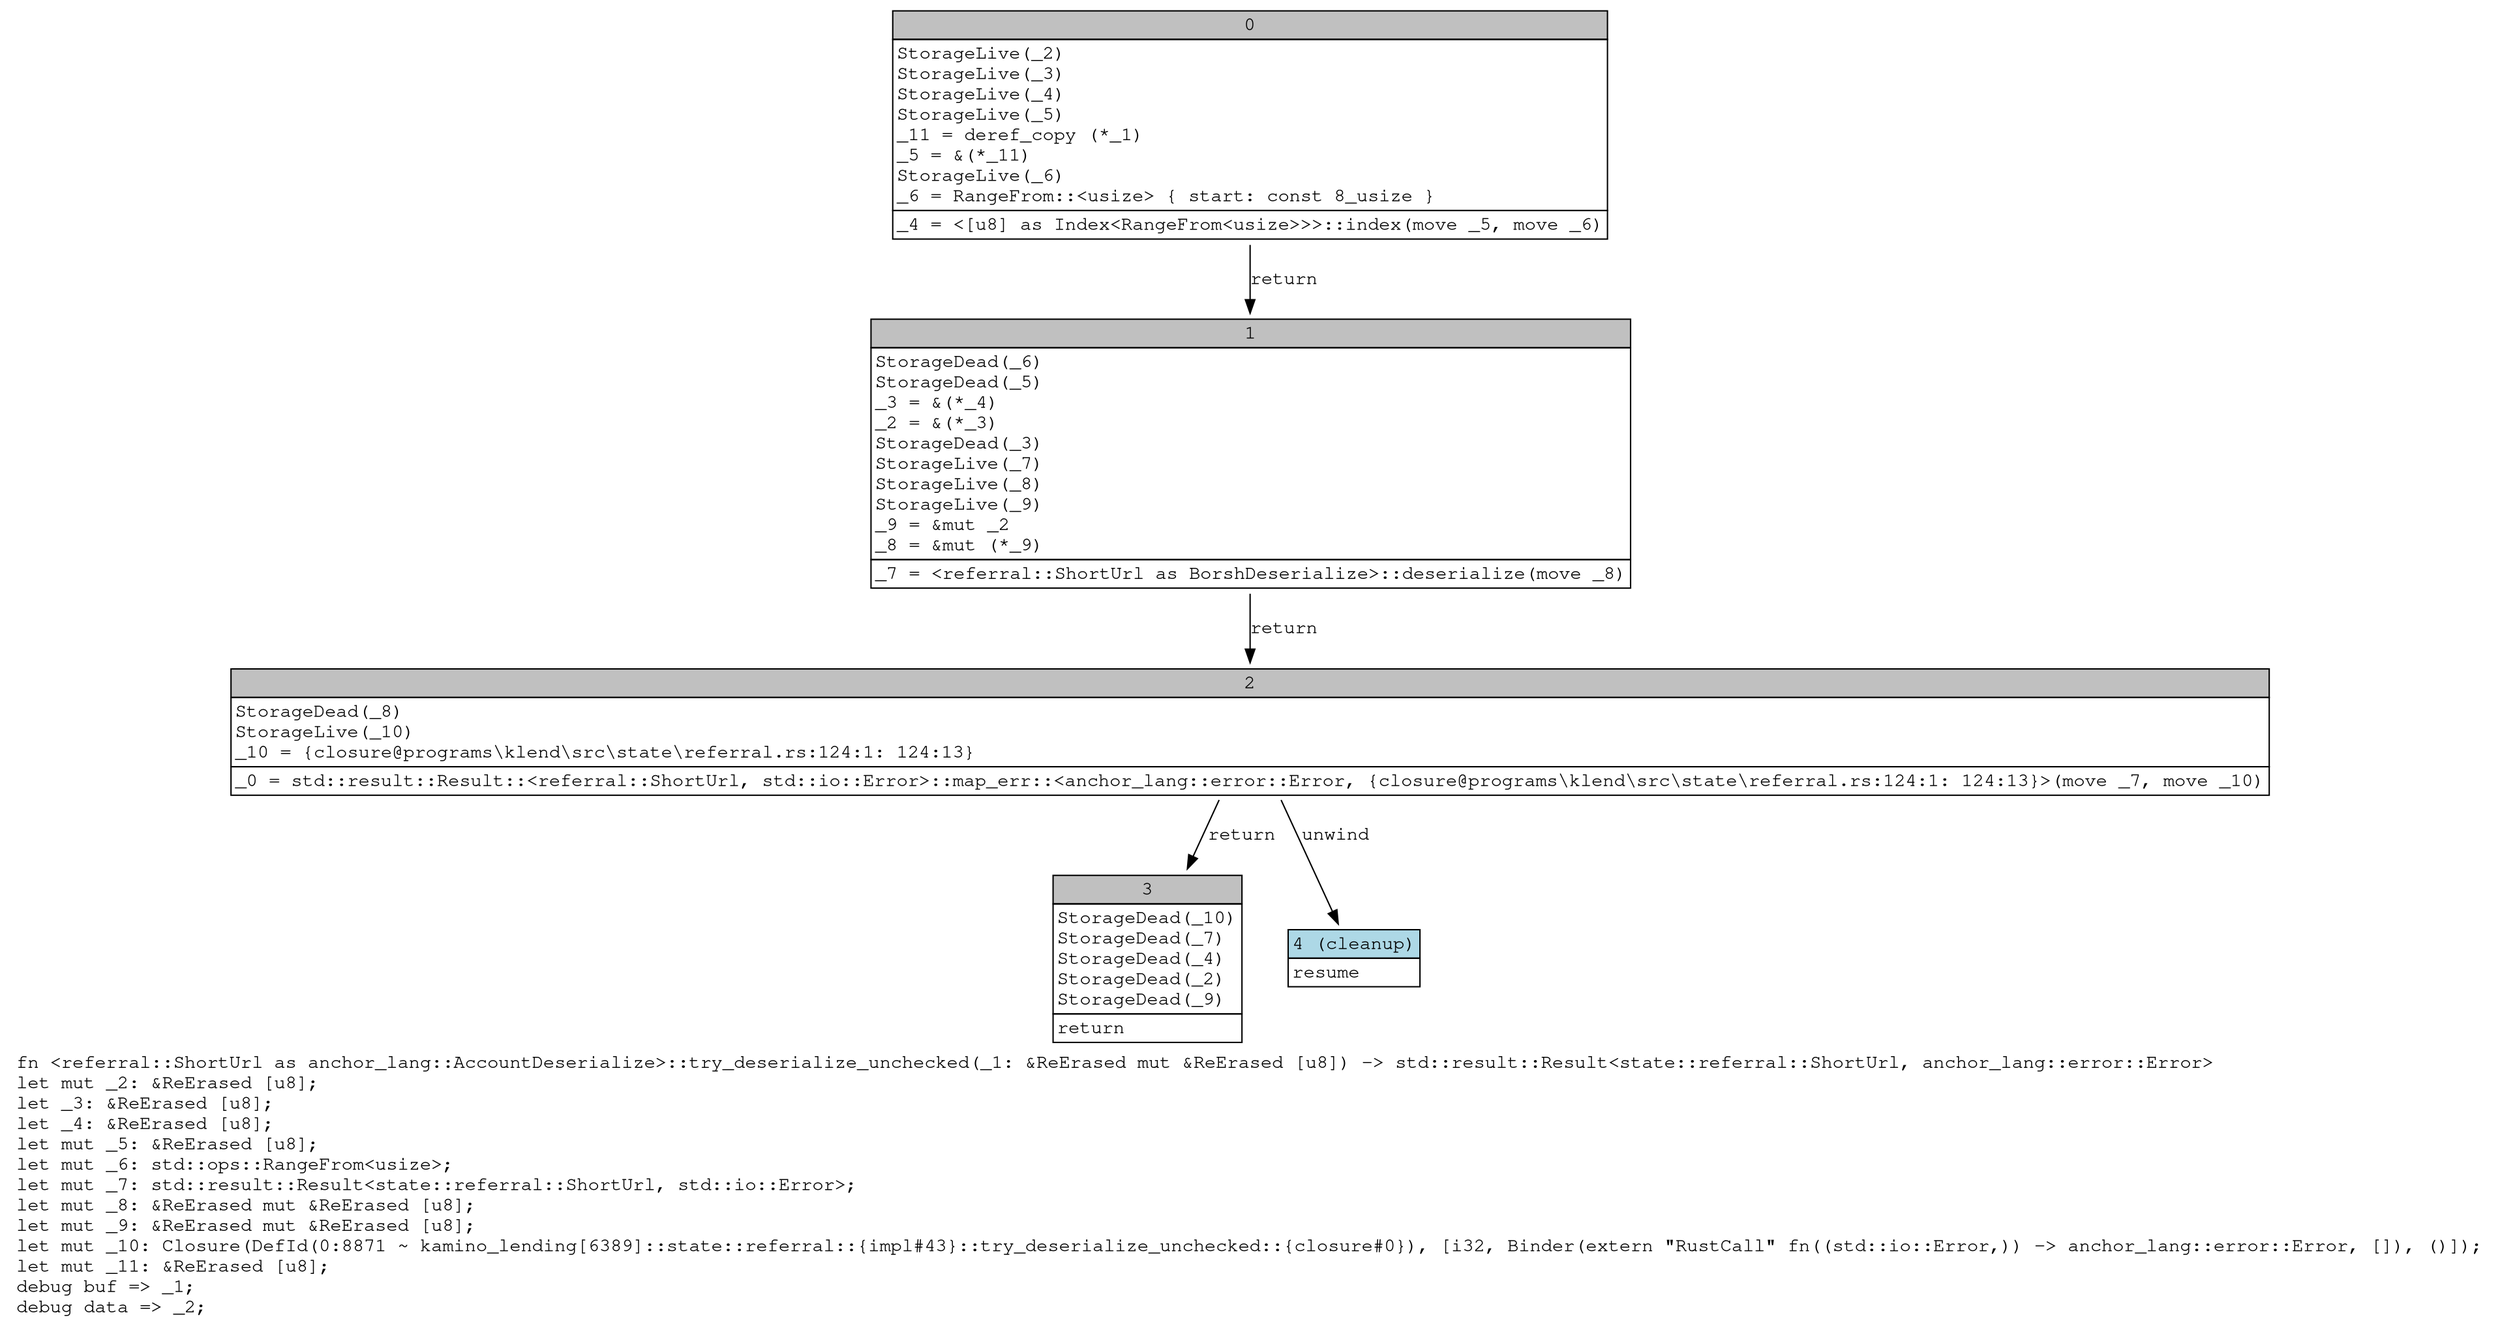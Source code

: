 digraph Mir_0_8870 {
    graph [fontname="Courier, monospace"];
    node [fontname="Courier, monospace"];
    edge [fontname="Courier, monospace"];
    label=<fn &lt;referral::ShortUrl as anchor_lang::AccountDeserialize&gt;::try_deserialize_unchecked(_1: &amp;ReErased mut &amp;ReErased [u8]) -&gt; std::result::Result&lt;state::referral::ShortUrl, anchor_lang::error::Error&gt;<br align="left"/>let mut _2: &amp;ReErased [u8];<br align="left"/>let _3: &amp;ReErased [u8];<br align="left"/>let _4: &amp;ReErased [u8];<br align="left"/>let mut _5: &amp;ReErased [u8];<br align="left"/>let mut _6: std::ops::RangeFrom&lt;usize&gt;;<br align="left"/>let mut _7: std::result::Result&lt;state::referral::ShortUrl, std::io::Error&gt;;<br align="left"/>let mut _8: &amp;ReErased mut &amp;ReErased [u8];<br align="left"/>let mut _9: &amp;ReErased mut &amp;ReErased [u8];<br align="left"/>let mut _10: Closure(DefId(0:8871 ~ kamino_lending[6389]::state::referral::{impl#43}::try_deserialize_unchecked::{closure#0}), [i32, Binder(extern &quot;RustCall&quot; fn((std::io::Error,)) -&gt; anchor_lang::error::Error, []), ()]);<br align="left"/>let mut _11: &amp;ReErased [u8];<br align="left"/>debug buf =&gt; _1;<br align="left"/>debug data =&gt; _2;<br align="left"/>>;
    bb0__0_8870 [shape="none", label=<<table border="0" cellborder="1" cellspacing="0"><tr><td bgcolor="gray" align="center" colspan="1">0</td></tr><tr><td align="left" balign="left">StorageLive(_2)<br/>StorageLive(_3)<br/>StorageLive(_4)<br/>StorageLive(_5)<br/>_11 = deref_copy (*_1)<br/>_5 = &amp;(*_11)<br/>StorageLive(_6)<br/>_6 = RangeFrom::&lt;usize&gt; { start: const 8_usize }<br/></td></tr><tr><td align="left">_4 = &lt;[u8] as Index&lt;RangeFrom&lt;usize&gt;&gt;&gt;::index(move _5, move _6)</td></tr></table>>];
    bb1__0_8870 [shape="none", label=<<table border="0" cellborder="1" cellspacing="0"><tr><td bgcolor="gray" align="center" colspan="1">1</td></tr><tr><td align="left" balign="left">StorageDead(_6)<br/>StorageDead(_5)<br/>_3 = &amp;(*_4)<br/>_2 = &amp;(*_3)<br/>StorageDead(_3)<br/>StorageLive(_7)<br/>StorageLive(_8)<br/>StorageLive(_9)<br/>_9 = &amp;mut _2<br/>_8 = &amp;mut (*_9)<br/></td></tr><tr><td align="left">_7 = &lt;referral::ShortUrl as BorshDeserialize&gt;::deserialize(move _8)</td></tr></table>>];
    bb2__0_8870 [shape="none", label=<<table border="0" cellborder="1" cellspacing="0"><tr><td bgcolor="gray" align="center" colspan="1">2</td></tr><tr><td align="left" balign="left">StorageDead(_8)<br/>StorageLive(_10)<br/>_10 = {closure@programs\klend\src\state\referral.rs:124:1: 124:13}<br/></td></tr><tr><td align="left">_0 = std::result::Result::&lt;referral::ShortUrl, std::io::Error&gt;::map_err::&lt;anchor_lang::error::Error, {closure@programs\klend\src\state\referral.rs:124:1: 124:13}&gt;(move _7, move _10)</td></tr></table>>];
    bb3__0_8870 [shape="none", label=<<table border="0" cellborder="1" cellspacing="0"><tr><td bgcolor="gray" align="center" colspan="1">3</td></tr><tr><td align="left" balign="left">StorageDead(_10)<br/>StorageDead(_7)<br/>StorageDead(_4)<br/>StorageDead(_2)<br/>StorageDead(_9)<br/></td></tr><tr><td align="left">return</td></tr></table>>];
    bb4__0_8870 [shape="none", label=<<table border="0" cellborder="1" cellspacing="0"><tr><td bgcolor="lightblue" align="center" colspan="1">4 (cleanup)</td></tr><tr><td align="left">resume</td></tr></table>>];
    bb0__0_8870 -> bb1__0_8870 [label="return"];
    bb1__0_8870 -> bb2__0_8870 [label="return"];
    bb2__0_8870 -> bb3__0_8870 [label="return"];
    bb2__0_8870 -> bb4__0_8870 [label="unwind"];
}
